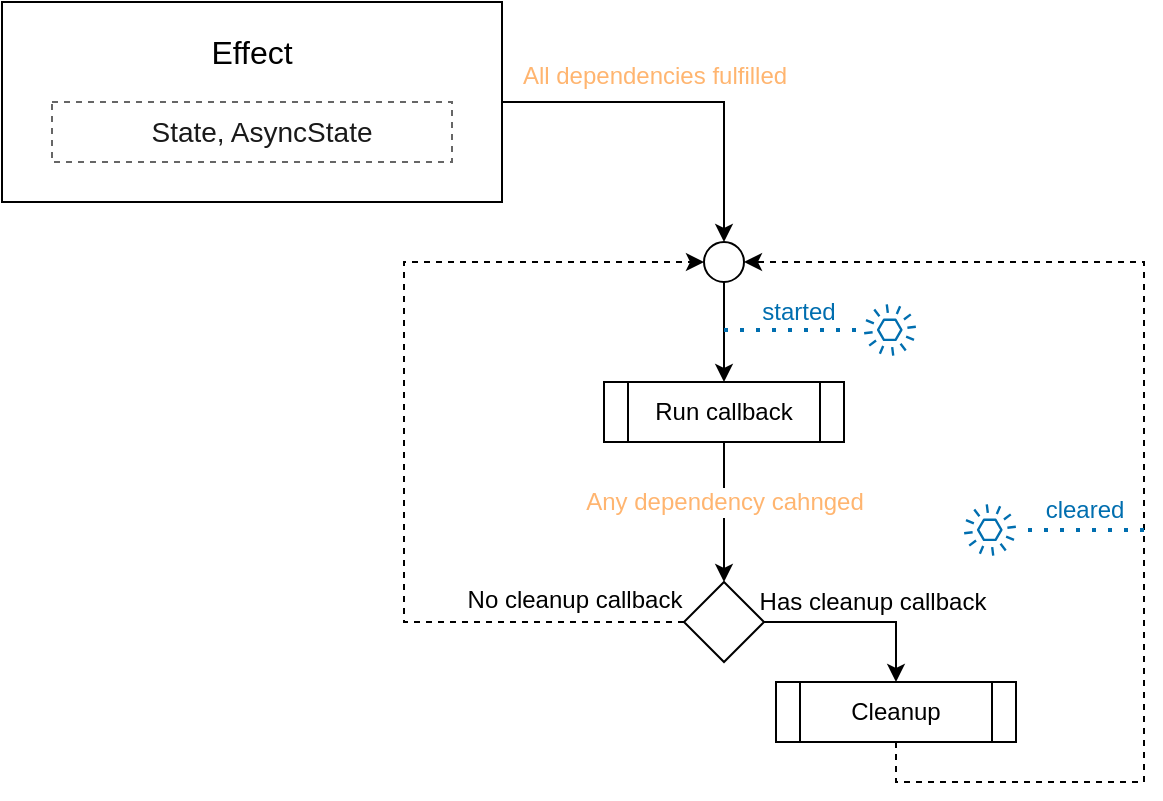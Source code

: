 <mxfile version="22.1.11" type="device">
  <diagram name="Page-1" id="A3F4oGTbfbm-flCCHoiR">
    <mxGraphModel dx="1358" dy="837" grid="1" gridSize="10" guides="1" tooltips="1" connect="1" arrows="1" fold="1" page="0" pageScale="1" pageWidth="827" pageHeight="1169" math="0" shadow="0">
      <root>
        <mxCell id="0" />
        <mxCell id="1" parent="0" />
        <mxCell id="nj6fnqwOzav8n3X69G2g-1" value="" style="group;rounded=0;" vertex="1" connectable="0" parent="1">
          <mxGeometry x="39" y="40" width="250" height="100" as="geometry" />
        </mxCell>
        <mxCell id="nj6fnqwOzav8n3X69G2g-2" value="" style="rounded=0;whiteSpace=wrap;html=1;" vertex="1" parent="nj6fnqwOzav8n3X69G2g-1">
          <mxGeometry width="250" height="100" as="geometry" />
        </mxCell>
        <mxCell id="nj6fnqwOzav8n3X69G2g-3" value="Effect" style="text;html=1;strokeColor=none;fillColor=none;align=center;verticalAlign=middle;whiteSpace=wrap;rounded=0;fontSize=16;" vertex="1" parent="nj6fnqwOzav8n3X69G2g-1">
          <mxGeometry x="70" y="10" width="110" height="30" as="geometry" />
        </mxCell>
        <mxCell id="nj6fnqwOzav8n3X69G2g-4" value="&lt;font color=&quot;#1a1a1a&quot;&gt;State, AsyncState&lt;/font&gt;" style="text;html=1;strokeColor=#666666;fillColor=none;align=center;verticalAlign=middle;whiteSpace=wrap;rounded=0;dashed=1;glass=0;spacingTop=-10;spacing=0;spacingLeft=10;spacingBottom=-9;labelBorderColor=none;perimeterSpacing=0;fontSize=14;" vertex="1" parent="nj6fnqwOzav8n3X69G2g-1">
          <mxGeometry x="25" y="50" width="200" height="30" as="geometry" />
        </mxCell>
        <mxCell id="nj6fnqwOzav8n3X69G2g-17" value="" style="edgeStyle=orthogonalEdgeStyle;rounded=0;orthogonalLoop=1;jettySize=auto;html=1;" edge="1" parent="1" source="nj6fnqwOzav8n3X69G2g-2" target="nj6fnqwOzav8n3X69G2g-11">
          <mxGeometry relative="1" as="geometry">
            <mxPoint x="195" y="200" as="targetPoint" />
            <Array as="points">
              <mxPoint x="400" y="90" />
            </Array>
          </mxGeometry>
        </mxCell>
        <mxCell id="nj6fnqwOzav8n3X69G2g-18" value="All dependencies fulfilled" style="edgeLabel;html=1;align=center;verticalAlign=middle;resizable=0;points=[];fontColor=#FFB570;fontSize=12;" vertex="1" connectable="0" parent="nj6fnqwOzav8n3X69G2g-17">
          <mxGeometry x="-0.457" y="-2" relative="1" as="geometry">
            <mxPoint x="27" y="-15" as="offset" />
          </mxGeometry>
        </mxCell>
        <mxCell id="nj6fnqwOzav8n3X69G2g-21" style="edgeStyle=orthogonalEdgeStyle;rounded=0;orthogonalLoop=1;jettySize=auto;html=1;" edge="1" parent="1" source="nj6fnqwOzav8n3X69G2g-11" target="nj6fnqwOzav8n3X69G2g-20">
          <mxGeometry relative="1" as="geometry">
            <mxPoint x="460" y="160" as="targetPoint" />
          </mxGeometry>
        </mxCell>
        <mxCell id="nj6fnqwOzav8n3X69G2g-11" value="" style="ellipse;whiteSpace=wrap;html=1;aspect=fixed;" vertex="1" parent="1">
          <mxGeometry x="390" y="160" width="20" height="20" as="geometry" />
        </mxCell>
        <mxCell id="nj6fnqwOzav8n3X69G2g-25" value="" style="edgeStyle=orthogonalEdgeStyle;rounded=0;orthogonalLoop=1;jettySize=auto;html=1;" edge="1" parent="1" source="nj6fnqwOzav8n3X69G2g-20" target="nj6fnqwOzav8n3X69G2g-24">
          <mxGeometry relative="1" as="geometry" />
        </mxCell>
        <mxCell id="nj6fnqwOzav8n3X69G2g-26" value="Any dependency cahnged" style="edgeLabel;html=1;align=center;verticalAlign=middle;resizable=0;points=[];fontColor=#FFB570;fontSize=12;" vertex="1" connectable="0" parent="nj6fnqwOzav8n3X69G2g-25">
          <mxGeometry x="-0.258" relative="1" as="geometry">
            <mxPoint y="4" as="offset" />
          </mxGeometry>
        </mxCell>
        <mxCell id="nj6fnqwOzav8n3X69G2g-20" value="Run callback" style="shape=process;whiteSpace=wrap;html=1;backgroundOutline=1;" vertex="1" parent="1">
          <mxGeometry x="340" y="230" width="120" height="30" as="geometry" />
        </mxCell>
        <mxCell id="nj6fnqwOzav8n3X69G2g-13" value="" style="endArrow=none;dashed=1;html=1;dashPattern=1 3;strokeWidth=2;rounded=0;fillColor=#1ba1e2;strokeColor=#006EAF;" edge="1" parent="1" target="nj6fnqwOzav8n3X69G2g-15">
          <mxGeometry width="50" height="50" relative="1" as="geometry">
            <mxPoint x="400" y="204" as="sourcePoint" />
            <mxPoint x="460.409" y="186.2" as="targetPoint" />
          </mxGeometry>
        </mxCell>
        <mxCell id="nj6fnqwOzav8n3X69G2g-14" value="started" style="edgeLabel;html=1;align=center;verticalAlign=middle;resizable=0;points=[];fontSize=12;fontColor=#006EAF;rotation=0;" vertex="1" connectable="0" parent="nj6fnqwOzav8n3X69G2g-13">
          <mxGeometry x="0.211" relative="1" as="geometry">
            <mxPoint x="-6" y="-9" as="offset" />
          </mxGeometry>
        </mxCell>
        <mxCell id="nj6fnqwOzav8n3X69G2g-15" value="" style="sketch=0;outlineConnect=0;fontColor=#ffffff;fillColor=#006EAF;strokeColor=#006EAF;dashed=0;verticalLabelPosition=bottom;verticalAlign=top;align=center;html=1;fontSize=12;fontStyle=0;aspect=fixed;pointerEvents=1;shape=mxgraph.aws4.event;" vertex="1" parent="1">
          <mxGeometry x="470.0" y="191" width="26" height="26" as="geometry" />
        </mxCell>
        <mxCell id="nj6fnqwOzav8n3X69G2g-27" style="edgeStyle=orthogonalEdgeStyle;rounded=0;orthogonalLoop=1;jettySize=auto;html=1;dashed=1;" edge="1" parent="1" source="nj6fnqwOzav8n3X69G2g-24" target="nj6fnqwOzav8n3X69G2g-11">
          <mxGeometry relative="1" as="geometry">
            <Array as="points">
              <mxPoint x="240" y="350" />
              <mxPoint x="240" y="170" />
            </Array>
          </mxGeometry>
        </mxCell>
        <mxCell id="nj6fnqwOzav8n3X69G2g-28" value="No cleanup callback" style="edgeLabel;html=1;align=center;verticalAlign=middle;resizable=0;points=[];fontSize=12;" vertex="1" connectable="0" parent="nj6fnqwOzav8n3X69G2g-27">
          <mxGeometry x="-0.726" relative="1" as="geometry">
            <mxPoint x="9" y="-11" as="offset" />
          </mxGeometry>
        </mxCell>
        <mxCell id="nj6fnqwOzav8n3X69G2g-30" style="edgeStyle=orthogonalEdgeStyle;rounded=0;orthogonalLoop=1;jettySize=auto;html=1;" edge="1" parent="1" source="nj6fnqwOzav8n3X69G2g-24" target="nj6fnqwOzav8n3X69G2g-29">
          <mxGeometry relative="1" as="geometry" />
        </mxCell>
        <mxCell id="nj6fnqwOzav8n3X69G2g-31" value="Has cleanup callback" style="edgeLabel;html=1;align=center;verticalAlign=middle;resizable=0;points=[];fontSize=12;" vertex="1" connectable="0" parent="nj6fnqwOzav8n3X69G2g-30">
          <mxGeometry x="-0.504" y="1" relative="1" as="geometry">
            <mxPoint x="30" y="-9" as="offset" />
          </mxGeometry>
        </mxCell>
        <mxCell id="nj6fnqwOzav8n3X69G2g-24" value="" style="rhombus;whiteSpace=wrap;html=1;" vertex="1" parent="1">
          <mxGeometry x="380" y="330" width="40" height="40" as="geometry" />
        </mxCell>
        <mxCell id="nj6fnqwOzav8n3X69G2g-32" style="edgeStyle=orthogonalEdgeStyle;rounded=0;orthogonalLoop=1;jettySize=auto;html=1;dashed=1;" edge="1" parent="1" source="nj6fnqwOzav8n3X69G2g-29" target="nj6fnqwOzav8n3X69G2g-11">
          <mxGeometry relative="1" as="geometry">
            <Array as="points">
              <mxPoint x="486" y="430" />
              <mxPoint x="610" y="430" />
              <mxPoint x="610" y="170" />
            </Array>
          </mxGeometry>
        </mxCell>
        <mxCell id="nj6fnqwOzav8n3X69G2g-29" value="Cleanup" style="shape=process;whiteSpace=wrap;html=1;backgroundOutline=1;" vertex="1" parent="1">
          <mxGeometry x="426" y="380" width="120" height="30" as="geometry" />
        </mxCell>
        <mxCell id="nj6fnqwOzav8n3X69G2g-33" value="" style="endArrow=none;dashed=1;html=1;dashPattern=1 3;strokeWidth=2;rounded=0;fillColor=#1ba1e2;strokeColor=#006EAF;" edge="1" target="nj6fnqwOzav8n3X69G2g-35" parent="1">
          <mxGeometry width="50" height="50" relative="1" as="geometry">
            <mxPoint x="610" y="304" as="sourcePoint" />
            <mxPoint x="530.409" y="286.2" as="targetPoint" />
          </mxGeometry>
        </mxCell>
        <mxCell id="nj6fnqwOzav8n3X69G2g-34" value="cleared" style="edgeLabel;html=1;align=center;verticalAlign=middle;resizable=0;points=[];fontSize=12;fontColor=#006EAF;rotation=0;" vertex="1" connectable="0" parent="nj6fnqwOzav8n3X69G2g-33">
          <mxGeometry x="0.211" relative="1" as="geometry">
            <mxPoint x="9" y="-10" as="offset" />
          </mxGeometry>
        </mxCell>
        <mxCell id="nj6fnqwOzav8n3X69G2g-35" value="" style="sketch=0;outlineConnect=0;fontColor=#ffffff;fillColor=#006EAF;strokeColor=#006EAF;dashed=0;verticalLabelPosition=bottom;verticalAlign=top;align=center;html=1;fontSize=12;fontStyle=0;aspect=fixed;pointerEvents=1;shape=mxgraph.aws4.event;" vertex="1" parent="1">
          <mxGeometry x="520" y="291" width="26" height="26" as="geometry" />
        </mxCell>
      </root>
    </mxGraphModel>
  </diagram>
</mxfile>
